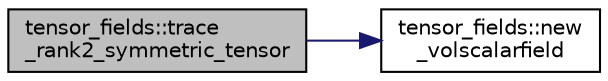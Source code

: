 digraph "tensor_fields::trace_rank2_symmetric_tensor"
{
 // LATEX_PDF_SIZE
  edge [fontname="Helvetica",fontsize="10",labelfontname="Helvetica",labelfontsize="10"];
  node [fontname="Helvetica",fontsize="10",shape=record];
  rankdir="LR";
  Node1 [label="tensor_fields::trace\l_rank2_symmetric_tensor",height=0.2,width=0.4,color="black", fillcolor="grey75", style="filled", fontcolor="black",tooltip=" "];
  Node1 -> Node2 [color="midnightblue",fontsize="10",style="solid"];
  Node2 [label="tensor_fields::new\l_volscalarfield",height=0.2,width=0.4,color="black", fillcolor="white", style="filled",URL="$namespacetensor__fields.html#a596d7733e2f19fb55fe7f09b704d4a16",tooltip=" "];
}
